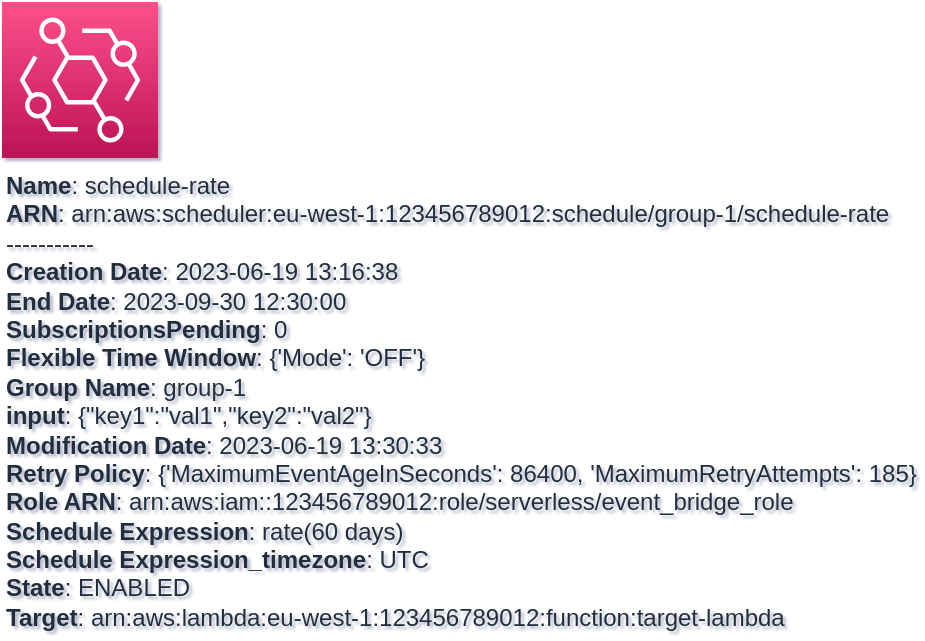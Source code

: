 <mxfile type="MultiCloud"><diagram id="diagram_1" name="AWS components"><mxGraphModel dx="1015" dy="661" grid="1" gridSize="10" guides="1" tooltips="1" connect="1" arrows="1" fold="1" page="1" pageScale="1" pageWidth="850" pageHeight="1100" math="0" shadow="1"><root><mxCell id="0" /><mxCell id="1" parent="0" /><mxCell id="vertex:event_bridge:arn:aws:scheduler:eu-west-1:123456789012:schedule/group-1/schedule-rate" value="&lt;b&gt;Name&lt;/b&gt;: schedule-rate&lt;BR&gt;&lt;b&gt;ARN&lt;/b&gt;: arn:aws:scheduler:eu-west-1:123456789012:schedule/group-1/schedule-rate&lt;BR&gt;-----------&lt;BR&gt;&lt;b&gt;Creation Date&lt;/b&gt;: 2023-06-19 13:16:38&lt;BR&gt;&lt;b&gt;End Date&lt;/b&gt;: 2023-09-30 12:30:00&lt;BR&gt;&lt;b&gt;SubscriptionsPending&lt;/b&gt;: 0&lt;BR&gt;&lt;b&gt;Flexible Time Window&lt;/b&gt;: {'Mode': 'OFF'}&lt;BR&gt;&lt;b&gt;Group Name&lt;/b&gt;: group-1&lt;BR&gt;&lt;b&gt;input&lt;/b&gt;: {&quot;key1&quot;:&quot;val1&quot;,&quot;key2&quot;:&quot;val2&quot;}&lt;BR&gt;&lt;b&gt;Modification Date&lt;/b&gt;: 2023-06-19 13:30:33&lt;BR&gt;&lt;b&gt;Retry Policy&lt;/b&gt;: {'MaximumEventAgeInSeconds': 86400, 'MaximumRetryAttempts': 185}&lt;BR&gt;&lt;b&gt;Role ARN&lt;/b&gt;: arn:aws:iam::123456789012:role/serverless/event_bridge_role&lt;BR&gt;&lt;b&gt;Schedule Expression&lt;/b&gt;: rate(60 days)&lt;BR&gt;&lt;b&gt;Schedule Expression_timezone&lt;/b&gt;: UTC&lt;BR&gt;&lt;b&gt;State&lt;/b&gt;: ENABLED&lt;BR&gt;&lt;b&gt;Target&lt;/b&gt;: arn:aws:lambda:eu-west-1:123456789012:function:target-lambda" style="sketch=0;outlineConnect=0;fontColor=#232F3E;gradientColor=#FF4F8B;gradientDirection=north;fillColor=#BC1356;strokeColor=#ffffff;dashed=0;verticalLabelPosition=bottom;verticalAlign=top;align=left;html=1;fontSize=12;fontStyle=0;aspect=fixed;shape=mxgraph.aws4.resourceIcon;resIcon=mxgraph.aws4.eventbridge;" parent="1" vertex="1"><mxGeometry width="78" height="78" as="geometry" /></mxCell></root></mxGraphModel></diagram></mxfile>